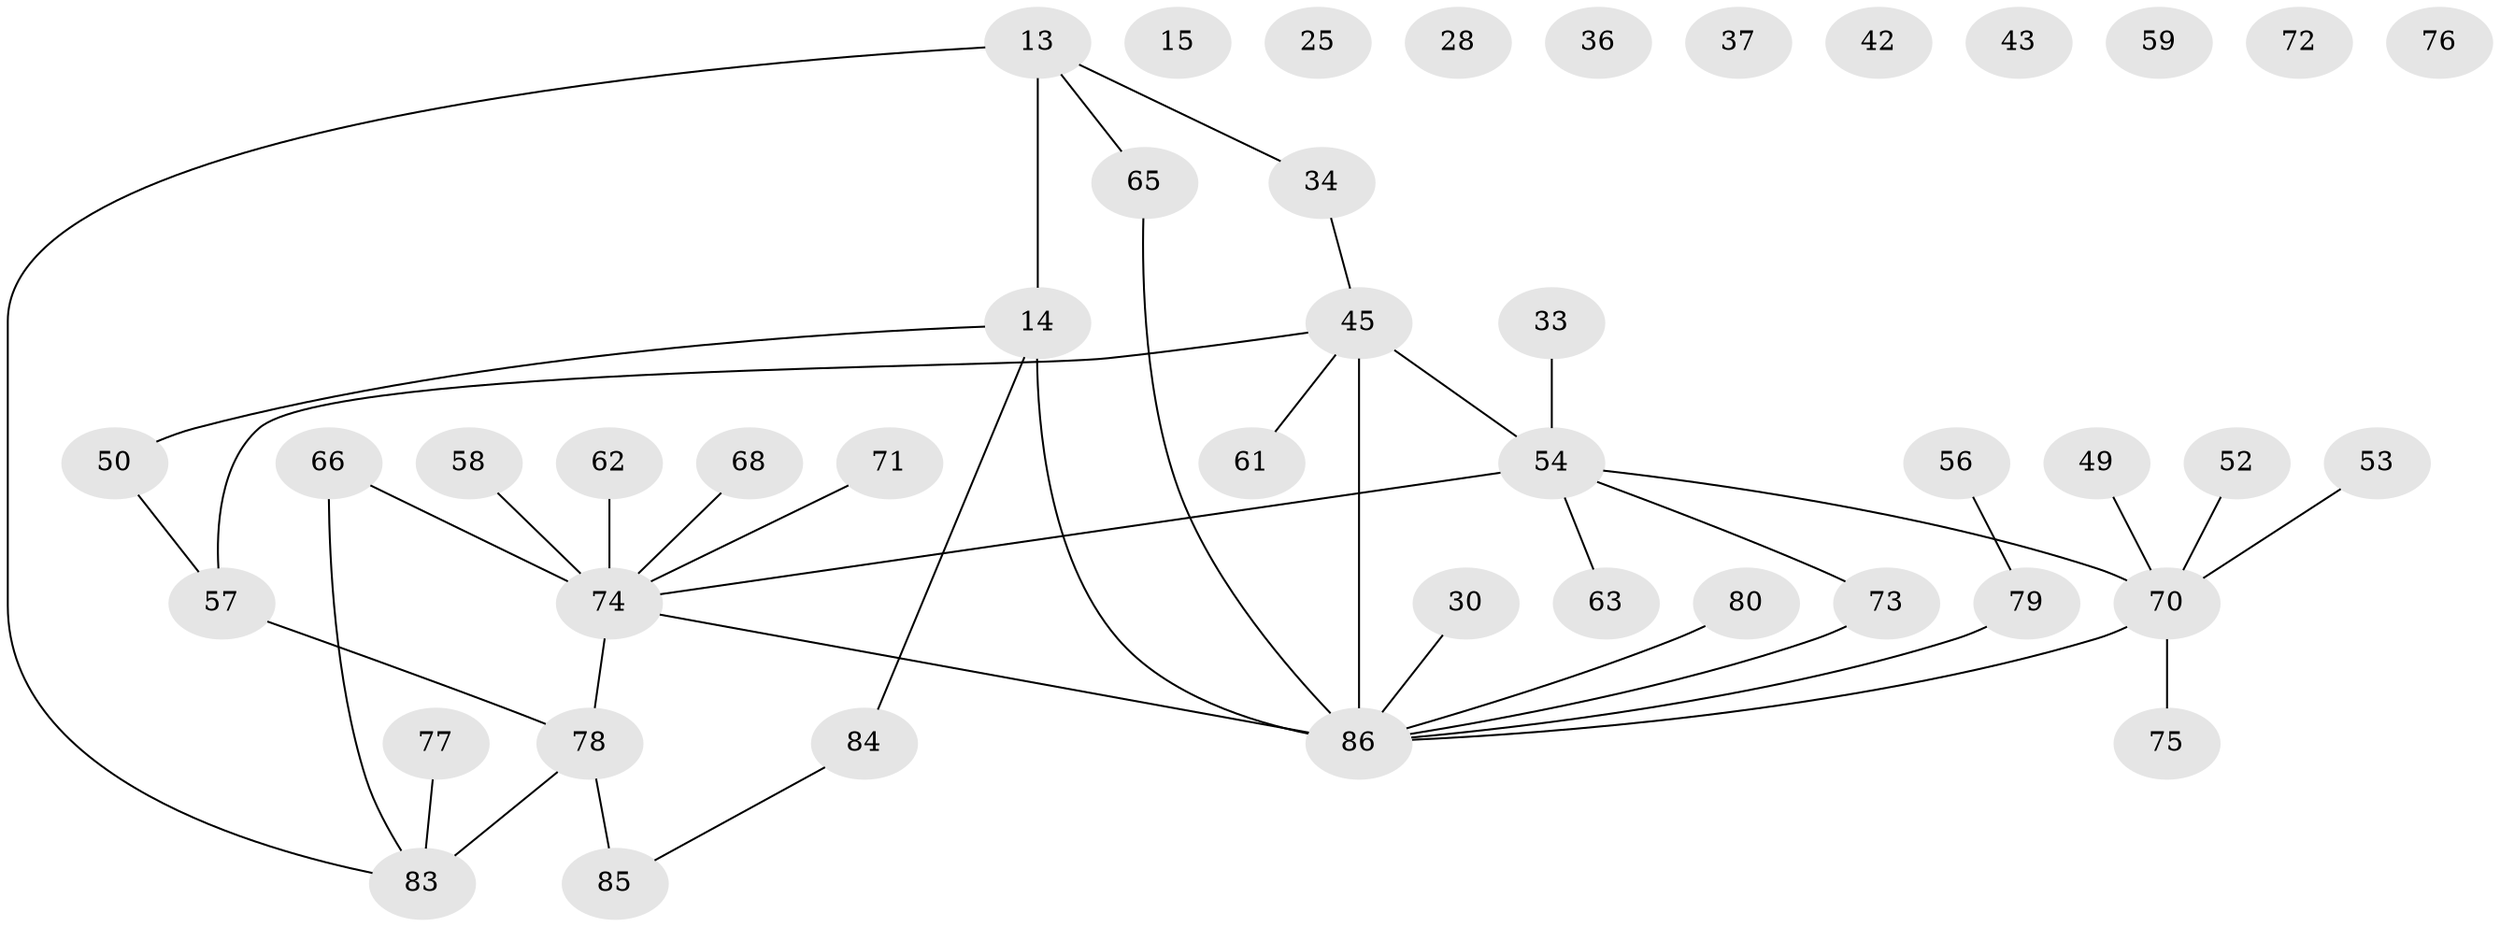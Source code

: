 // original degree distribution, {4: 0.09302325581395349, 3: 0.1511627906976744, 1: 0.2441860465116279, 2: 0.313953488372093, 5: 0.046511627906976744, 6: 0.023255813953488372, 0: 0.11627906976744186, 8: 0.011627906976744186}
// Generated by graph-tools (version 1.1) at 2025/43/03/04/25 21:43:31]
// undirected, 43 vertices, 42 edges
graph export_dot {
graph [start="1"]
  node [color=gray90,style=filled];
  13 [super="+10"];
  14;
  15;
  25;
  28;
  30;
  33 [super="+24"];
  34;
  36;
  37;
  42;
  43;
  45 [super="+9+17+26+38"];
  49;
  50;
  52;
  53;
  54 [super="+31"];
  56 [super="+7"];
  57 [super="+41"];
  58;
  59;
  61;
  62;
  63;
  65;
  66 [super="+22+44+40"];
  68;
  70 [super="+16"];
  71;
  72;
  73;
  74 [super="+51+46+55+32"];
  75;
  76;
  77;
  78 [super="+48"];
  79;
  80;
  83 [super="+67"];
  84 [super="+69+21"];
  85;
  86 [super="+29+39+47+82+81"];
  13 -- 14 [weight=2];
  13 -- 34;
  13 -- 65;
  13 -- 83;
  14 -- 50;
  14 -- 86 [weight=2];
  14 -- 84;
  30 -- 86;
  33 -- 54;
  34 -- 45;
  45 -- 61;
  45 -- 86 [weight=3];
  45 -- 57;
  45 -- 54 [weight=2];
  49 -- 70;
  50 -- 57;
  52 -- 70;
  53 -- 70;
  54 -- 70;
  54 -- 73;
  54 -- 63;
  54 -- 74;
  56 -- 79;
  57 -- 78;
  58 -- 74;
  62 -- 74;
  65 -- 86;
  66 -- 74 [weight=3];
  66 -- 83;
  68 -- 74;
  70 -- 75;
  70 -- 86;
  71 -- 74;
  73 -- 86;
  74 -- 86 [weight=2];
  74 -- 78;
  77 -- 83;
  78 -- 85;
  78 -- 83;
  79 -- 86;
  80 -- 86;
  84 -- 85;
}
